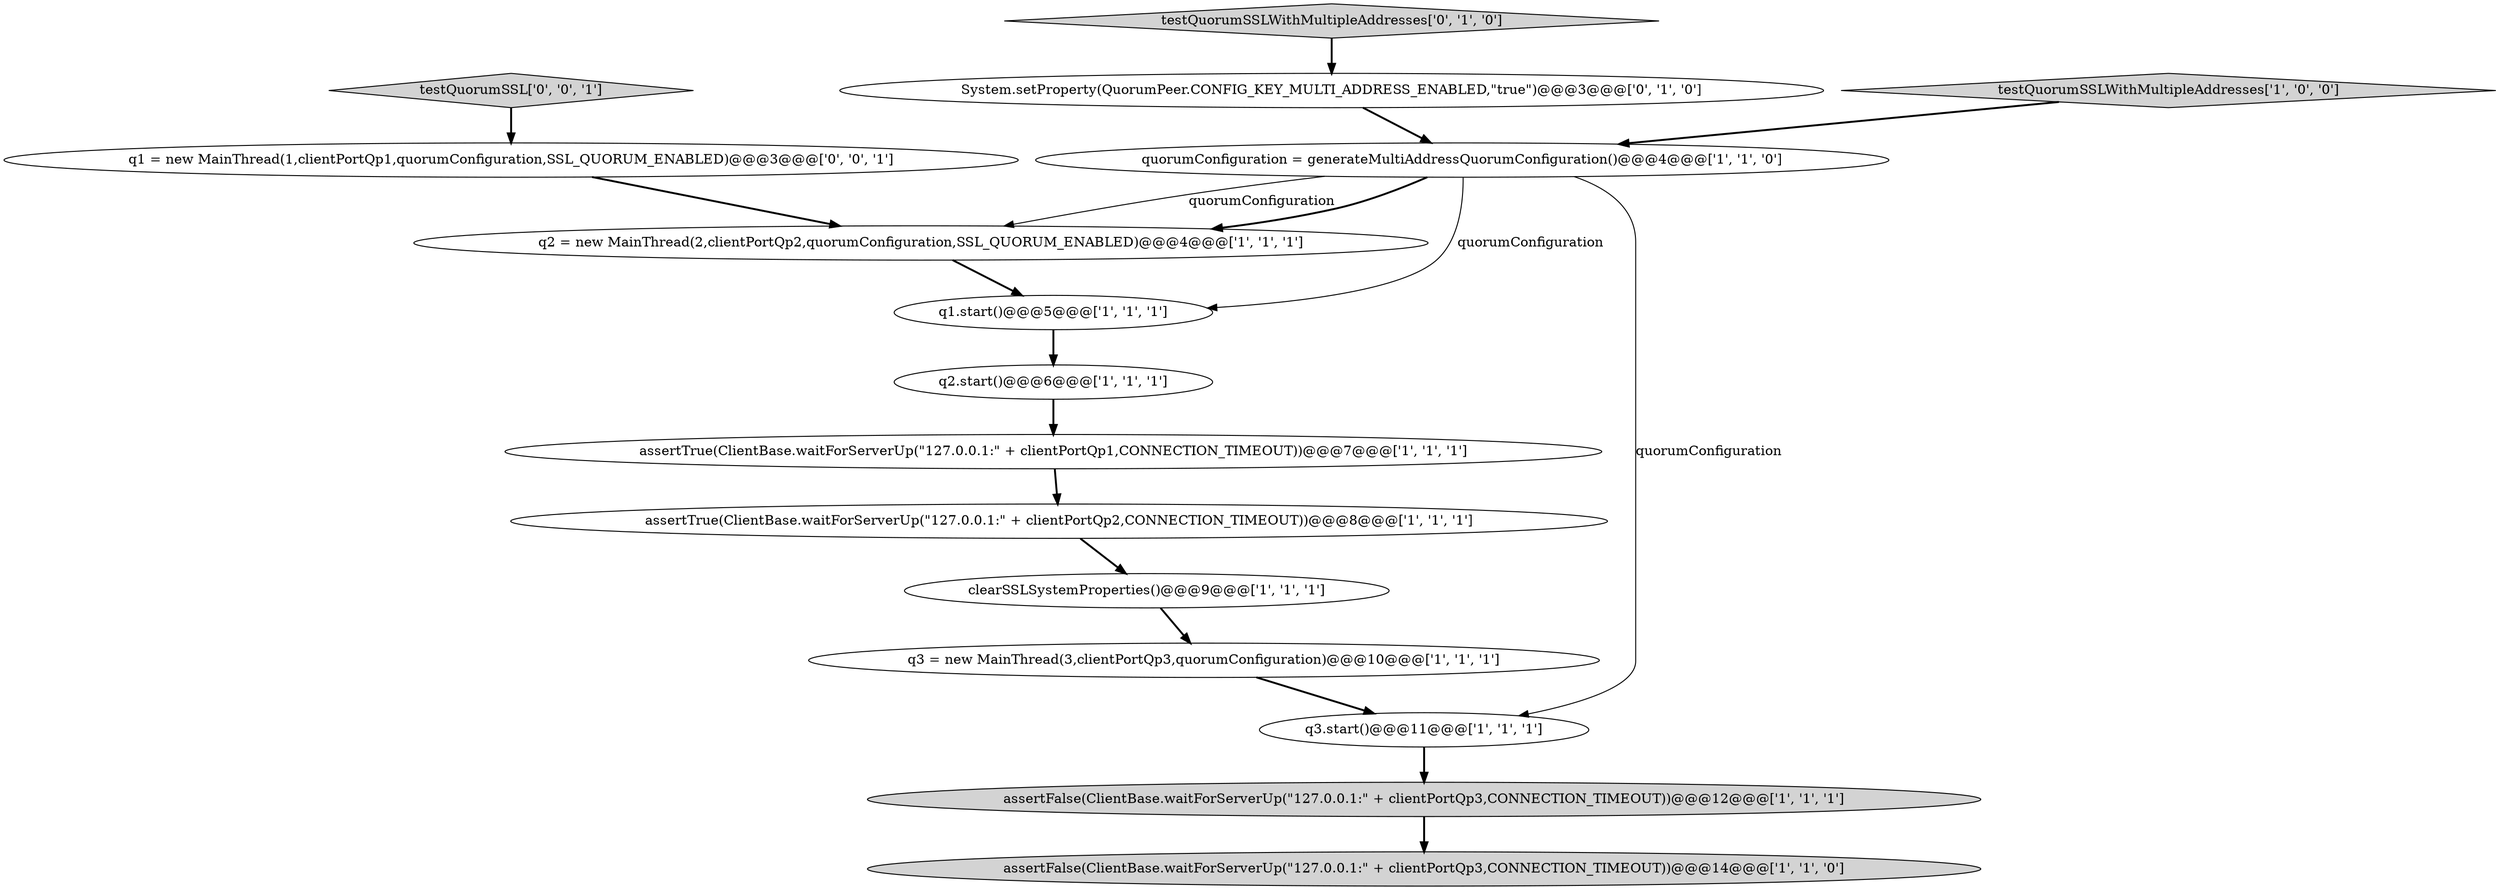 digraph {
1 [style = filled, label = "q2.start()@@@6@@@['1', '1', '1']", fillcolor = white, shape = ellipse image = "AAA0AAABBB1BBB"];
7 [style = filled, label = "assertTrue(ClientBase.waitForServerUp(\"127.0.0.1:\" + clientPortQp2,CONNECTION_TIMEOUT))@@@8@@@['1', '1', '1']", fillcolor = white, shape = ellipse image = "AAA0AAABBB1BBB"];
11 [style = filled, label = "q2 = new MainThread(2,clientPortQp2,quorumConfiguration,SSL_QUORUM_ENABLED)@@@4@@@['1', '1', '1']", fillcolor = white, shape = ellipse image = "AAA0AAABBB1BBB"];
13 [style = filled, label = "System.setProperty(QuorumPeer.CONFIG_KEY_MULTI_ADDRESS_ENABLED,\"true\")@@@3@@@['0', '1', '0']", fillcolor = white, shape = ellipse image = "AAA1AAABBB2BBB"];
15 [style = filled, label = "q1 = new MainThread(1,clientPortQp1,quorumConfiguration,SSL_QUORUM_ENABLED)@@@3@@@['0', '0', '1']", fillcolor = white, shape = ellipse image = "AAA0AAABBB3BBB"];
3 [style = filled, label = "clearSSLSystemProperties()@@@9@@@['1', '1', '1']", fillcolor = white, shape = ellipse image = "AAA0AAABBB1BBB"];
9 [style = filled, label = "assertTrue(ClientBase.waitForServerUp(\"127.0.0.1:\" + clientPortQp1,CONNECTION_TIMEOUT))@@@7@@@['1', '1', '1']", fillcolor = white, shape = ellipse image = "AAA0AAABBB1BBB"];
0 [style = filled, label = "testQuorumSSLWithMultipleAddresses['1', '0', '0']", fillcolor = lightgray, shape = diamond image = "AAA0AAABBB1BBB"];
14 [style = filled, label = "testQuorumSSL['0', '0', '1']", fillcolor = lightgray, shape = diamond image = "AAA0AAABBB3BBB"];
5 [style = filled, label = "q1.start()@@@5@@@['1', '1', '1']", fillcolor = white, shape = ellipse image = "AAA0AAABBB1BBB"];
4 [style = filled, label = "quorumConfiguration = generateMultiAddressQuorumConfiguration()@@@4@@@['1', '1', '0']", fillcolor = white, shape = ellipse image = "AAA0AAABBB1BBB"];
6 [style = filled, label = "assertFalse(ClientBase.waitForServerUp(\"127.0.0.1:\" + clientPortQp3,CONNECTION_TIMEOUT))@@@14@@@['1', '1', '0']", fillcolor = lightgray, shape = ellipse image = "AAA0AAABBB1BBB"];
8 [style = filled, label = "assertFalse(ClientBase.waitForServerUp(\"127.0.0.1:\" + clientPortQp3,CONNECTION_TIMEOUT))@@@12@@@['1', '1', '1']", fillcolor = lightgray, shape = ellipse image = "AAA0AAABBB1BBB"];
2 [style = filled, label = "q3.start()@@@11@@@['1', '1', '1']", fillcolor = white, shape = ellipse image = "AAA0AAABBB1BBB"];
10 [style = filled, label = "q3 = new MainThread(3,clientPortQp3,quorumConfiguration)@@@10@@@['1', '1', '1']", fillcolor = white, shape = ellipse image = "AAA0AAABBB1BBB"];
12 [style = filled, label = "testQuorumSSLWithMultipleAddresses['0', '1', '0']", fillcolor = lightgray, shape = diamond image = "AAA0AAABBB2BBB"];
4->11 [style = solid, label="quorumConfiguration"];
4->11 [style = bold, label=""];
4->5 [style = solid, label="quorumConfiguration"];
2->8 [style = bold, label=""];
3->10 [style = bold, label=""];
0->4 [style = bold, label=""];
1->9 [style = bold, label=""];
10->2 [style = bold, label=""];
8->6 [style = bold, label=""];
13->4 [style = bold, label=""];
15->11 [style = bold, label=""];
14->15 [style = bold, label=""];
7->3 [style = bold, label=""];
4->2 [style = solid, label="quorumConfiguration"];
11->5 [style = bold, label=""];
9->7 [style = bold, label=""];
12->13 [style = bold, label=""];
5->1 [style = bold, label=""];
}
